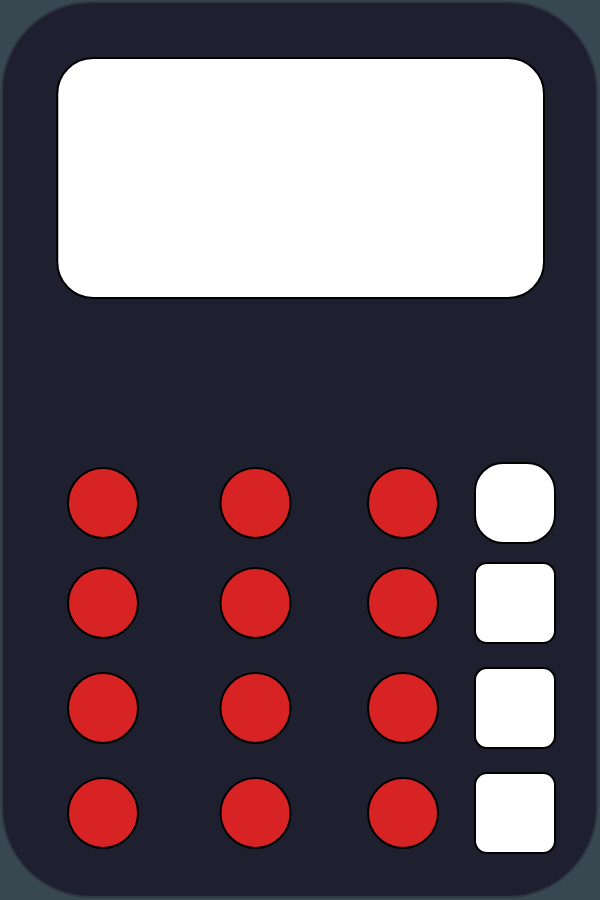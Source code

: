<mxfile>
    <diagram id="76PC00XPe6100wojULCq" name="Page-1">
        <mxGraphModel dx="407" dy="1593" grid="1" gridSize="10" guides="1" tooltips="1" connect="1" arrows="1" fold="1" page="1" pageScale="1" pageWidth="850" pageHeight="1100" background="light-dark(#384851, #121212)" math="0" shadow="0">
            <root>
                <mxCell id="0"/>
                <mxCell id="1" parent="0"/>
                <mxCell id="2" value="" style="rounded=1;whiteSpace=wrap;html=1;rotation=90;strokeColor=light-dark(#303841,#303841);fillColor=light-dark(#1e1f2f, #ededed);" vertex="1" parent="1">
                    <mxGeometry x="104" y="57" width="447.5" height="297.5" as="geometry"/>
                </mxCell>
                <mxCell id="3" value="" style="ellipse;whiteSpace=wrap;html=1;fillColor=#D72323;" vertex="1" parent="1">
                    <mxGeometry x="212" y="215" width="35" height="35" as="geometry"/>
                </mxCell>
                <mxCell id="4" value="" style="ellipse;whiteSpace=wrap;html=1;fillColor=#D72323;" vertex="1" parent="1">
                    <mxGeometry x="212" y="265" width="35" height="35" as="geometry"/>
                </mxCell>
                <mxCell id="5" value="" style="ellipse;whiteSpace=wrap;html=1;fillColor=#D72323;" vertex="1" parent="1">
                    <mxGeometry x="212" y="317.5" width="35" height="35" as="geometry"/>
                </mxCell>
                <mxCell id="6" value="" style="ellipse;whiteSpace=wrap;html=1;fillColor=#D72323;" vertex="1" parent="1">
                    <mxGeometry x="288.25" y="215" width="35" height="35" as="geometry"/>
                </mxCell>
                <mxCell id="7" value="" style="ellipse;whiteSpace=wrap;html=1;fillColor=#D72323;" vertex="1" parent="1">
                    <mxGeometry x="288.25" y="265" width="35" height="35" as="geometry"/>
                </mxCell>
                <mxCell id="8" value="" style="ellipse;whiteSpace=wrap;html=1;fillColor=#D72323;" vertex="1" parent="1">
                    <mxGeometry x="288.25" y="317.5" width="35" height="35" as="geometry"/>
                </mxCell>
                <mxCell id="9" value="" style="ellipse;whiteSpace=wrap;html=1;fillColor=#D72323;" vertex="1" parent="1">
                    <mxGeometry x="362" y="215" width="35" height="35" as="geometry"/>
                </mxCell>
                <mxCell id="10" value="" style="ellipse;whiteSpace=wrap;html=1;fillColor=#D72323;" vertex="1" parent="1">
                    <mxGeometry x="362" y="265" width="35" height="35" as="geometry"/>
                </mxCell>
                <mxCell id="11" value="" style="ellipse;whiteSpace=wrap;html=1;fillColor=#D72323;" vertex="1" parent="1">
                    <mxGeometry x="362" y="317.5" width="35" height="35" as="geometry"/>
                </mxCell>
                <mxCell id="15" value="" style="rounded=1;whiteSpace=wrap;html=1;" vertex="1" parent="1">
                    <mxGeometry x="206.63" y="10" width="243.37" height="120" as="geometry"/>
                </mxCell>
                <mxCell id="19" value="" style="rounded=1;whiteSpace=wrap;html=1;" vertex="1" parent="1">
                    <mxGeometry x="415.5" y="315" width="40" height="40" as="geometry"/>
                </mxCell>
                <mxCell id="20" value="" style="rounded=1;whiteSpace=wrap;html=1;" vertex="1" parent="1">
                    <mxGeometry x="415.5" y="262.5" width="40" height="40" as="geometry"/>
                </mxCell>
                <mxCell id="22" value="" style="rounded=1;whiteSpace=wrap;html=1;arcSize=35;" vertex="1" parent="1">
                    <mxGeometry x="415.5" y="212.5" width="40" height="40" as="geometry"/>
                </mxCell>
                <mxCell id="24" value="" style="ellipse;whiteSpace=wrap;html=1;fillColor=#D72323;" vertex="1" parent="1">
                    <mxGeometry x="212" y="370" width="35" height="35" as="geometry"/>
                </mxCell>
                <mxCell id="25" value="" style="ellipse;whiteSpace=wrap;html=1;fillColor=#D72323;" vertex="1" parent="1">
                    <mxGeometry x="288.25" y="370" width="35" height="35" as="geometry"/>
                </mxCell>
                <mxCell id="26" value="" style="ellipse;whiteSpace=wrap;html=1;fillColor=#D72323;" vertex="1" parent="1">
                    <mxGeometry x="362" y="370" width="35" height="35" as="geometry"/>
                </mxCell>
                <mxCell id="27" value="" style="rounded=1;whiteSpace=wrap;html=1;" vertex="1" parent="1">
                    <mxGeometry x="415.5" y="367.5" width="40" height="40" as="geometry"/>
                </mxCell>
            </root>
        </mxGraphModel>
    </diagram>
</mxfile>